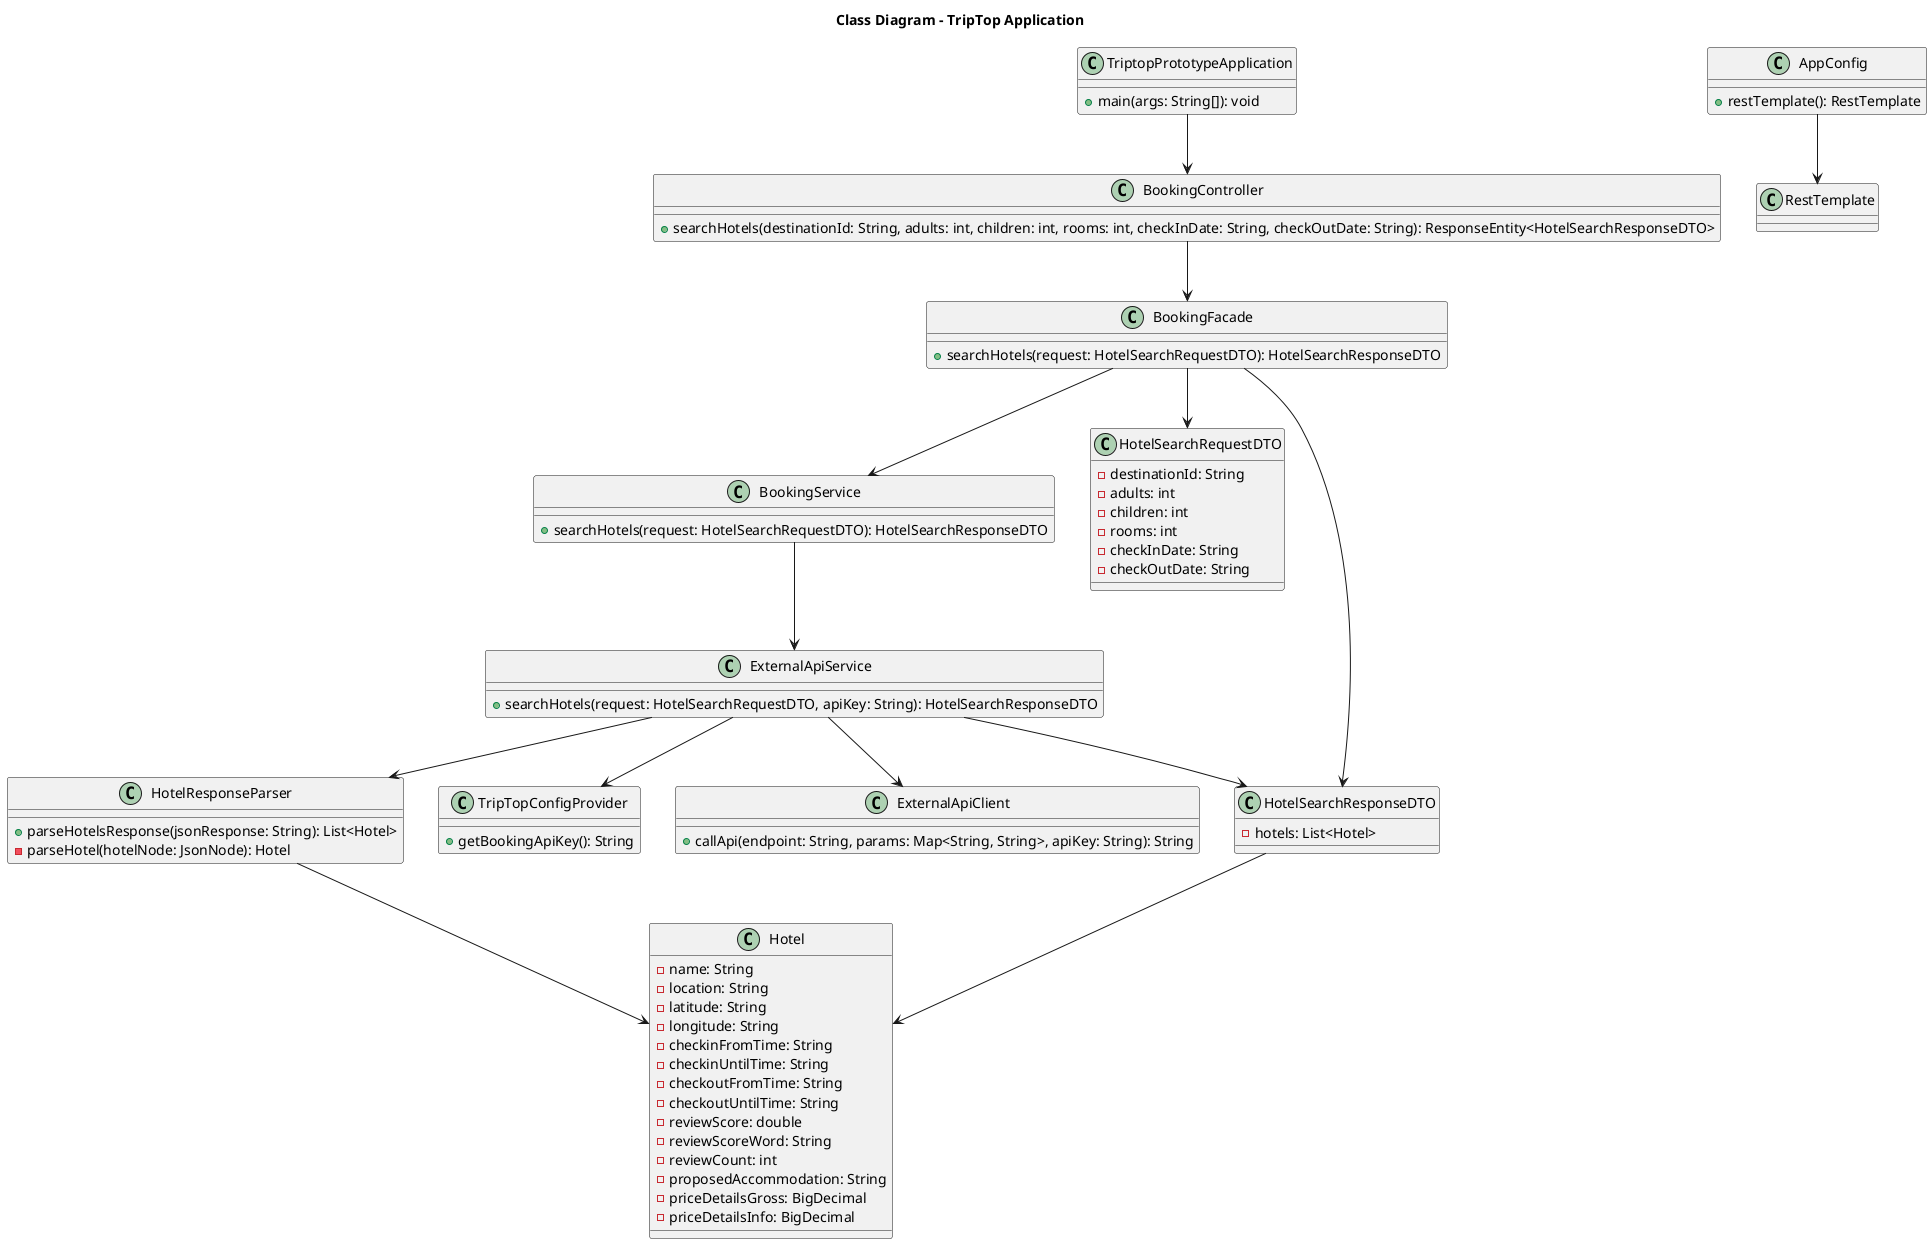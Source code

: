 @startuml

title Class Diagram - TripTop Application

' Application class
class TriptopPrototypeApplication {
    +main(args: String[]): void
}

' Controller
class BookingController {
    +searchHotels(destinationId: String, adults: int, children: int, rooms: int, checkInDate: String, checkOutDate: String): ResponseEntity<HotelSearchResponseDTO>
}

' Facade
class BookingFacade {
    +searchHotels(request: HotelSearchRequestDTO): HotelSearchResponseDTO
}

' Service layer
class BookingService {
    +searchHotels(request: HotelSearchRequestDTO): HotelSearchResponseDTO
}

' API service
class ExternalApiService {
    +searchHotels(request: HotelSearchRequestDTO, apiKey: String): HotelSearchResponseDTO
}

' Utility
class HotelResponseParser {
    +parseHotelsResponse(jsonResponse: String): List<Hotel>
    -parseHotel(hotelNode: JsonNode): Hotel
}

' DTO classes
class HotelSearchRequestDTO {
    -destinationId: String
    -adults: int
    -children: int
    -rooms: int
    -checkInDate: String
    -checkOutDate: String
}

class HotelSearchResponseDTO {
    -hotels: List<Hotel>
}

' Domain class
class Hotel {
    -name: String
    -location: String
    -latitude: String
    -longitude: String
    -checkinFromTime: String
    -checkinUntilTime: String
    -checkoutFromTime: String
    -checkoutUntilTime: String
    -reviewScore: double
    -reviewScoreWord: String
    -reviewCount: int
    -proposedAccommodation: String
    -priceDetailsGross: BigDecimal
    -priceDetailsInfo: BigDecimal
}

' Config and API client
class TripTopConfigProvider {
    +getBookingApiKey(): String
}

class ExternalApiClient {
    +callApi(endpoint: String, params: Map<String, String>, apiKey: String): String
}

' Application configuration
class AppConfig {
    +restTemplate(): RestTemplate
}

' Relationships
TriptopPrototypeApplication --> BookingController
BookingController --> BookingFacade
BookingFacade --> BookingService
BookingService --> ExternalApiService
ExternalApiService --> ExternalApiClient
ExternalApiService --> HotelResponseParser
ExternalApiService --> TripTopConfigProvider
BookingFacade --> HotelSearchRequestDTO
BookingFacade --> HotelSearchResponseDTO
ExternalApiService --> HotelSearchResponseDTO
HotelResponseParser --> Hotel
HotelSearchResponseDTO --> Hotel
AppConfig --> RestTemplate

@enduml
